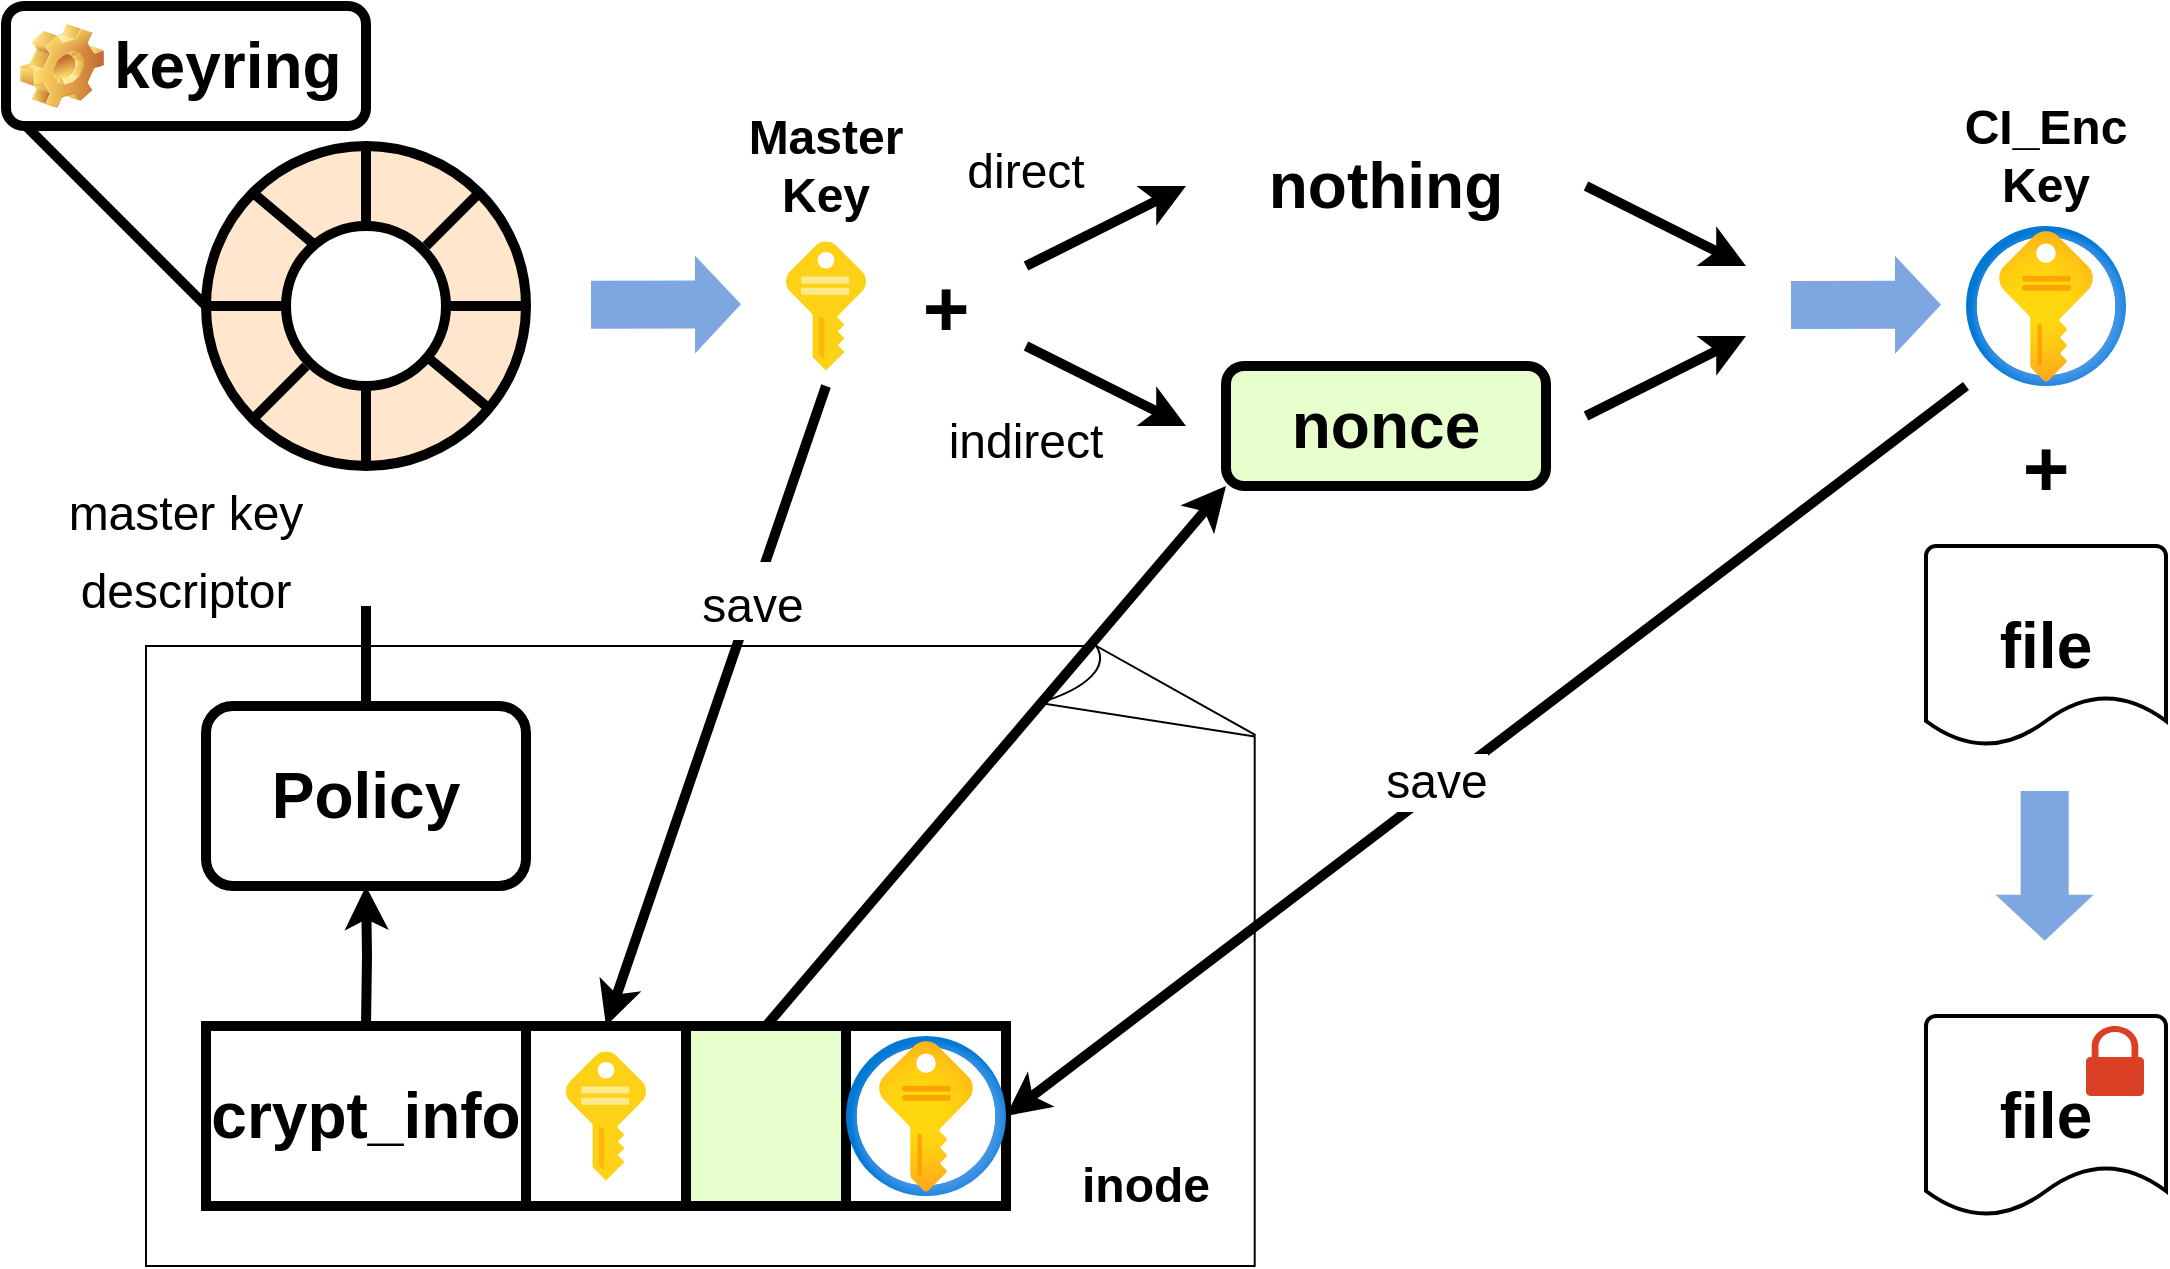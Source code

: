 <mxfile version="17.4.6" type="github">
  <diagram id="0nlcSlgoY7Tgn-A3_Evd" name="Page-1">
    <mxGraphModel dx="1384" dy="772" grid="1" gridSize="10" guides="1" tooltips="1" connect="1" arrows="1" fold="1" page="1" pageScale="1" pageWidth="827" pageHeight="1169" math="0" shadow="0">
      <root>
        <mxCell id="0" />
        <mxCell id="1" parent="0" />
        <mxCell id="5ykrlOguuD8pohVd0Vsc-59" value="" style="whiteSpace=wrap;html=1;shape=mxgraph.basic.document;fillColor=none;" vertex="1" parent="1">
          <mxGeometry x="120" y="690" width="560" height="310" as="geometry" />
        </mxCell>
        <mxCell id="5ykrlOguuD8pohVd0Vsc-9" value="&lt;b&gt;&lt;font style=&quot;font-size: 24px&quot;&gt;Master Key&lt;/font&gt;&lt;/b&gt;" style="text;html=1;strokeColor=none;fillColor=none;align=center;verticalAlign=middle;whiteSpace=wrap;rounded=0;" vertex="1" parent="1">
          <mxGeometry x="420" y="430" width="80" height="40" as="geometry" />
        </mxCell>
        <mxCell id="5ykrlOguuD8pohVd0Vsc-10" value="&lt;b&gt;&lt;font style=&quot;font-size: 24px&quot;&gt;inode&lt;/font&gt;&lt;/b&gt;" style="text;html=1;strokeColor=none;fillColor=none;align=center;verticalAlign=middle;whiteSpace=wrap;rounded=0;" vertex="1" parent="1">
          <mxGeometry x="580" y="940" width="80" height="40" as="geometry" />
        </mxCell>
        <mxCell id="5ykrlOguuD8pohVd0Vsc-11" value="&lt;b&gt;&lt;font style=&quot;font-size: 24px&quot;&gt;CI_Enc Key&lt;/font&gt;&lt;/b&gt;" style="text;html=1;strokeColor=none;fillColor=none;align=center;verticalAlign=middle;whiteSpace=wrap;rounded=0;" vertex="1" parent="1">
          <mxGeometry x="1030" y="425" width="80" height="40" as="geometry" />
        </mxCell>
        <mxCell id="5ykrlOguuD8pohVd0Vsc-36" value="" style="shape=image;html=1;verticalAlign=top;verticalLabelPosition=bottom;labelBackgroundColor=#ffffff;imageAspect=0;aspect=fixed;image=https://cdn1.iconfinder.com/data/icons/bootstrap-vol-3/16/hand-index-128.png;fontSize=32;fillColor=none;" vertex="1" parent="1">
          <mxGeometry x="200" y="610" width="60" height="60" as="geometry" />
        </mxCell>
        <mxCell id="5ykrlOguuD8pohVd0Vsc-38" style="edgeStyle=orthogonalEdgeStyle;rounded=0;orthogonalLoop=1;jettySize=auto;html=1;exitX=0.5;exitY=0;exitDx=0;exitDy=0;entryX=0.5;entryY=1;entryDx=0;entryDy=0;fontSize=32;endArrow=none;endFill=0;strokeWidth=5;startArrow=none;" edge="1" parent="1" source="5ykrlOguuD8pohVd0Vsc-37" target="5ykrlOguuD8pohVd0Vsc-36">
          <mxGeometry relative="1" as="geometry">
            <mxPoint x="230" y="690" as="sourcePoint" />
          </mxGeometry>
        </mxCell>
        <mxCell id="5ykrlOguuD8pohVd0Vsc-37" value="&lt;b&gt;Policy&lt;/b&gt;" style="rounded=1;whiteSpace=wrap;html=1;fontSize=32;fillColor=none;strokeWidth=5;" vertex="1" parent="1">
          <mxGeometry x="150" y="720" width="160" height="90" as="geometry" />
        </mxCell>
        <mxCell id="5ykrlOguuD8pohVd0Vsc-40" value="" style="ellipse;whiteSpace=wrap;html=1;aspect=fixed;fontSize=32;fillColor=#ffe6cc;strokeWidth=5;strokeColor=#000000;" vertex="1" parent="1">
          <mxGeometry x="150" y="440" width="160" height="160" as="geometry" />
        </mxCell>
        <mxCell id="5ykrlOguuD8pohVd0Vsc-41" value="" style="ellipse;whiteSpace=wrap;html=1;aspect=fixed;fontSize=32;strokeWidth=5;" vertex="1" parent="1">
          <mxGeometry x="190" y="480" width="80" height="80" as="geometry" />
        </mxCell>
        <mxCell id="5ykrlOguuD8pohVd0Vsc-42" value="" style="endArrow=none;html=1;rounded=0;fontSize=32;exitX=0;exitY=0.5;exitDx=0;exitDy=0;entryX=0;entryY=0.5;entryDx=0;entryDy=0;strokeWidth=5;" edge="1" parent="1" source="5ykrlOguuD8pohVd0Vsc-40" target="5ykrlOguuD8pohVd0Vsc-41">
          <mxGeometry width="50" height="50" relative="1" as="geometry">
            <mxPoint x="490" y="560" as="sourcePoint" />
            <mxPoint x="540" y="510" as="targetPoint" />
          </mxGeometry>
        </mxCell>
        <mxCell id="5ykrlOguuD8pohVd0Vsc-43" value="" style="endArrow=none;html=1;rounded=0;fontSize=32;exitX=1;exitY=0.5;exitDx=0;exitDy=0;strokeWidth=5;" edge="1" parent="1" source="5ykrlOguuD8pohVd0Vsc-41">
          <mxGeometry width="50" height="50" relative="1" as="geometry">
            <mxPoint x="370" y="560" as="sourcePoint" />
            <mxPoint x="310" y="520" as="targetPoint" />
          </mxGeometry>
        </mxCell>
        <mxCell id="5ykrlOguuD8pohVd0Vsc-44" value="" style="endArrow=none;html=1;rounded=0;fontSize=32;exitX=0.5;exitY=1;exitDx=0;exitDy=0;strokeWidth=5;" edge="1" parent="1" source="5ykrlOguuD8pohVd0Vsc-40">
          <mxGeometry width="50" height="50" relative="1" as="geometry">
            <mxPoint x="180" y="610" as="sourcePoint" />
            <mxPoint x="230" y="560" as="targetPoint" />
          </mxGeometry>
        </mxCell>
        <mxCell id="5ykrlOguuD8pohVd0Vsc-45" value="" style="endArrow=none;html=1;rounded=0;fontSize=32;exitX=0.5;exitY=0;exitDx=0;exitDy=0;strokeWidth=5;" edge="1" parent="1" source="5ykrlOguuD8pohVd0Vsc-41">
          <mxGeometry width="50" height="50" relative="1" as="geometry">
            <mxPoint x="180" y="490" as="sourcePoint" />
            <mxPoint x="230" y="440" as="targetPoint" />
          </mxGeometry>
        </mxCell>
        <mxCell id="5ykrlOguuD8pohVd0Vsc-46" value="" style="endArrow=none;html=1;rounded=0;fontSize=32;strokeWidth=5;" edge="1" parent="1">
          <mxGeometry width="50" height="50" relative="1" as="geometry">
            <mxPoint x="260" y="490" as="sourcePoint" />
            <mxPoint x="285" y="465" as="targetPoint" />
          </mxGeometry>
        </mxCell>
        <mxCell id="5ykrlOguuD8pohVd0Vsc-47" value="" style="endArrow=none;html=1;rounded=0;fontSize=32;strokeWidth=5;" edge="1" parent="1" target="5ykrlOguuD8pohVd0Vsc-40">
          <mxGeometry width="50" height="50" relative="1" as="geometry">
            <mxPoint x="260" y="545" as="sourcePoint" />
            <mxPoint x="285" y="520" as="targetPoint" />
          </mxGeometry>
        </mxCell>
        <mxCell id="5ykrlOguuD8pohVd0Vsc-48" value="" style="endArrow=none;html=1;rounded=0;fontSize=32;exitX=0;exitY=0;exitDx=0;exitDy=0;strokeWidth=5;" edge="1" parent="1" source="5ykrlOguuD8pohVd0Vsc-40">
          <mxGeometry width="50" height="50" relative="1" as="geometry">
            <mxPoint x="180" y="515" as="sourcePoint" />
            <mxPoint x="205" y="490" as="targetPoint" />
          </mxGeometry>
        </mxCell>
        <mxCell id="5ykrlOguuD8pohVd0Vsc-50" value="" style="endArrow=none;html=1;rounded=0;fontSize=32;strokeWidth=5;" edge="1" parent="1">
          <mxGeometry width="50" height="50" relative="1" as="geometry">
            <mxPoint x="175" y="575" as="sourcePoint" />
            <mxPoint x="200" y="550" as="targetPoint" />
          </mxGeometry>
        </mxCell>
        <mxCell id="5ykrlOguuD8pohVd0Vsc-52" value="" style="edgeStyle=orthogonalEdgeStyle;rounded=0;orthogonalLoop=1;jettySize=auto;html=1;exitX=0.5;exitY=0;exitDx=0;exitDy=0;entryX=0.5;entryY=1;entryDx=0;entryDy=0;fontSize=32;endArrow=none;endFill=0;strokeWidth=5;" edge="1" parent="1" source="5ykrlOguuD8pohVd0Vsc-37">
          <mxGeometry relative="1" as="geometry">
            <mxPoint x="230" y="720" as="sourcePoint" />
            <mxPoint x="230" y="720" as="targetPoint" />
          </mxGeometry>
        </mxCell>
        <mxCell id="5ykrlOguuD8pohVd0Vsc-55" value="" style="shape=flexArrow;endArrow=classic;html=1;rounded=0;fontSize=32;strokeWidth=5;width=20;fillColor=#7EA6E0;strokeColor=none;" edge="1" parent="1">
          <mxGeometry width="50" height="50" relative="1" as="geometry">
            <mxPoint x="340" y="519.34" as="sourcePoint" />
            <mxPoint x="420" y="519.17" as="targetPoint" />
          </mxGeometry>
        </mxCell>
        <mxCell id="5ykrlOguuD8pohVd0Vsc-57" style="edgeStyle=orthogonalEdgeStyle;rounded=0;orthogonalLoop=1;jettySize=auto;html=1;exitX=0.5;exitY=0;exitDx=0;exitDy=0;entryX=0.5;entryY=1;entryDx=0;entryDy=0;fontSize=32;endArrow=classic;endFill=1;strokeWidth=5;fillColor=#7EA6E0;" edge="1" parent="1" target="5ykrlOguuD8pohVd0Vsc-37">
          <mxGeometry relative="1" as="geometry">
            <mxPoint x="230" y="880" as="sourcePoint" />
          </mxGeometry>
        </mxCell>
        <mxCell id="5ykrlOguuD8pohVd0Vsc-58" value="&lt;font style=&quot;font-size: 24px&quot;&gt;master key&lt;br&gt;descriptor&lt;/font&gt;" style="text;html=1;strokeColor=none;fillColor=none;align=center;verticalAlign=middle;whiteSpace=wrap;rounded=0;fontSize=32;" vertex="1" parent="1">
          <mxGeometry x="60" y="600" width="160" height="80" as="geometry" />
        </mxCell>
        <mxCell id="5ykrlOguuD8pohVd0Vsc-61" value="" style="sketch=0;aspect=fixed;html=1;points=[];align=center;image;fontSize=12;image=img/lib/mscae/Key.svg;fillColor=none;" vertex="1" parent="1">
          <mxGeometry x="440" y="487.74" width="40" height="64.52" as="geometry" />
        </mxCell>
        <mxCell id="5ykrlOguuD8pohVd0Vsc-64" value="&lt;b&gt;&lt;font style=&quot;font-size: 40px&quot;&gt;+&lt;/font&gt;&lt;/b&gt;" style="text;html=1;strokeColor=none;fillColor=none;align=center;verticalAlign=middle;whiteSpace=wrap;rounded=0;fontSize=32;" vertex="1" parent="1">
          <mxGeometry x="500" y="505" width="40" height="30" as="geometry" />
        </mxCell>
        <mxCell id="5ykrlOguuD8pohVd0Vsc-65" value="" style="endArrow=classic;html=1;rounded=0;fontSize=40;strokeWidth=5;fillColor=#7EA6E0;" edge="1" parent="1">
          <mxGeometry width="50" height="50" relative="1" as="geometry">
            <mxPoint x="560" y="500" as="sourcePoint" />
            <mxPoint x="640" y="460" as="targetPoint" />
          </mxGeometry>
        </mxCell>
        <mxCell id="5ykrlOguuD8pohVd0Vsc-66" value="" style="endArrow=classic;html=1;rounded=0;fontSize=40;strokeWidth=5;fillColor=#7EA6E0;" edge="1" parent="1">
          <mxGeometry width="50" height="50" relative="1" as="geometry">
            <mxPoint x="560" y="540" as="sourcePoint" />
            <mxPoint x="640" y="580" as="targetPoint" />
          </mxGeometry>
        </mxCell>
        <mxCell id="5ykrlOguuD8pohVd0Vsc-69" value="&lt;b&gt;nonce&lt;/b&gt;" style="rounded=1;whiteSpace=wrap;html=1;fontSize=32;strokeColor=#000000;strokeWidth=5;fillColor=#E6FFCC;" vertex="1" parent="1">
          <mxGeometry x="660" y="550" width="160" height="60" as="geometry" />
        </mxCell>
        <mxCell id="5ykrlOguuD8pohVd0Vsc-70" value="&lt;font style=&quot;font-size: 24px&quot;&gt;direct&lt;/font&gt;" style="text;html=1;strokeColor=none;fillColor=none;align=center;verticalAlign=middle;whiteSpace=wrap;rounded=0;fontSize=32;" vertex="1" parent="1">
          <mxGeometry x="530" y="435" width="60" height="30" as="geometry" />
        </mxCell>
        <mxCell id="5ykrlOguuD8pohVd0Vsc-71" value="&lt;font style=&quot;font-size: 24px&quot;&gt;indirect&lt;/font&gt;" style="text;html=1;strokeColor=none;fillColor=none;align=center;verticalAlign=middle;whiteSpace=wrap;rounded=0;fontSize=32;" vertex="1" parent="1">
          <mxGeometry x="530" y="570" width="60" height="30" as="geometry" />
        </mxCell>
        <mxCell id="5ykrlOguuD8pohVd0Vsc-72" value="&lt;b&gt;nothing&lt;/b&gt;" style="rounded=1;whiteSpace=wrap;html=1;fontSize=32;strokeColor=none;strokeWidth=5;fillColor=none;" vertex="1" parent="1">
          <mxGeometry x="660" y="430" width="160" height="60" as="geometry" />
        </mxCell>
        <mxCell id="5ykrlOguuD8pohVd0Vsc-73" value="" style="endArrow=classic;html=1;rounded=0;fontSize=40;strokeWidth=5;fillColor=#7EA6E0;" edge="1" parent="1">
          <mxGeometry width="50" height="50" relative="1" as="geometry">
            <mxPoint x="840" y="460" as="sourcePoint" />
            <mxPoint x="920" y="500" as="targetPoint" />
          </mxGeometry>
        </mxCell>
        <mxCell id="5ykrlOguuD8pohVd0Vsc-74" value="" style="endArrow=classic;html=1;rounded=0;fontSize=40;strokeWidth=5;fillColor=#7EA6E0;" edge="1" parent="1">
          <mxGeometry width="50" height="50" relative="1" as="geometry">
            <mxPoint x="840" y="575" as="sourcePoint" />
            <mxPoint x="920" y="535" as="targetPoint" />
          </mxGeometry>
        </mxCell>
        <mxCell id="5ykrlOguuD8pohVd0Vsc-75" value="" style="aspect=fixed;html=1;points=[];align=center;image;fontSize=12;image=img/lib/azure2/security/Key_Vaults.svg;fillColor=none;" vertex="1" parent="1">
          <mxGeometry x="1030" y="480" width="80" height="80" as="geometry" />
        </mxCell>
        <mxCell id="5ykrlOguuD8pohVd0Vsc-78" value="keyring" style="label;whiteSpace=wrap;html=1;image=img/clipart/Gear_128x128.png;fontSize=32;strokeColor=#000000;strokeWidth=5;fillColor=none;" vertex="1" parent="1">
          <mxGeometry x="50" y="370" width="180" height="60" as="geometry" />
        </mxCell>
        <mxCell id="5ykrlOguuD8pohVd0Vsc-80" value="" style="endArrow=none;html=1;rounded=0;fontSize=32;strokeWidth=5;fillColor=#7EA6E0;" edge="1" parent="1">
          <mxGeometry width="50" height="50" relative="1" as="geometry">
            <mxPoint x="150" y="520" as="sourcePoint" />
            <mxPoint x="60" y="430" as="targetPoint" />
          </mxGeometry>
        </mxCell>
        <mxCell id="5ykrlOguuD8pohVd0Vsc-81" value="" style="shape=flexArrow;endArrow=classic;html=1;rounded=0;fontSize=32;strokeWidth=5;width=20;fillColor=#7EA6E0;strokeColor=none;" edge="1" parent="1">
          <mxGeometry width="50" height="50" relative="1" as="geometry">
            <mxPoint x="940" y="519.5" as="sourcePoint" />
            <mxPoint x="1020" y="519.33" as="targetPoint" />
          </mxGeometry>
        </mxCell>
        <mxCell id="5ykrlOguuD8pohVd0Vsc-83" value="" style="shape=flexArrow;endArrow=classic;html=1;rounded=0;fontSize=32;strokeWidth=5;width=20;fillColor=#7EA6E0;strokeColor=none;" edge="1" parent="1">
          <mxGeometry width="50" height="50" relative="1" as="geometry">
            <mxPoint x="1069.33" y="760" as="sourcePoint" />
            <mxPoint x="1069.33" y="839.83" as="targetPoint" />
          </mxGeometry>
        </mxCell>
        <mxCell id="5ykrlOguuD8pohVd0Vsc-84" value="&lt;font style=&quot;font-size: 32px&quot;&gt;&lt;b&gt;file&lt;/b&gt;&lt;/font&gt;" style="strokeWidth=2;html=1;shape=mxgraph.flowchart.document2;whiteSpace=wrap;size=0.25;fontSize=24;fillColor=none;" vertex="1" parent="1">
          <mxGeometry x="1010" y="640" width="120" height="100" as="geometry" />
        </mxCell>
        <mxCell id="5ykrlOguuD8pohVd0Vsc-85" value="&lt;b&gt;&lt;font style=&quot;font-size: 40px&quot;&gt;+&lt;/font&gt;&lt;/b&gt;" style="text;html=1;strokeColor=none;fillColor=none;align=center;verticalAlign=middle;whiteSpace=wrap;rounded=0;fontSize=32;" vertex="1" parent="1">
          <mxGeometry x="1050" y="584.5" width="40" height="30" as="geometry" />
        </mxCell>
        <mxCell id="5ykrlOguuD8pohVd0Vsc-86" value="&lt;font style=&quot;font-size: 32px&quot;&gt;&lt;b&gt;file&lt;/b&gt;&lt;/font&gt;" style="strokeWidth=2;html=1;shape=mxgraph.flowchart.document2;whiteSpace=wrap;size=0.25;fontSize=24;fillColor=none;" vertex="1" parent="1">
          <mxGeometry x="1010" y="875" width="120" height="100" as="geometry" />
        </mxCell>
        <mxCell id="5ykrlOguuD8pohVd0Vsc-87" value="" style="sketch=0;pointerEvents=1;shadow=0;dashed=0;html=1;strokeColor=none;labelPosition=center;verticalLabelPosition=bottom;verticalAlign=top;outlineConnect=0;align=center;shape=mxgraph.office.security.lock_protected;fillColor=#DA4026;fontSize=32;" vertex="1" parent="1">
          <mxGeometry x="1090" y="880" width="29" height="35" as="geometry" />
        </mxCell>
        <mxCell id="5ykrlOguuD8pohVd0Vsc-92" value="&lt;font style=&quot;font-size: 32px&quot;&gt;&lt;b&gt;crypt_info&lt;/b&gt;&lt;/font&gt;" style="rounded=0;whiteSpace=wrap;html=1;fontSize=24;strokeColor=#000000;strokeWidth=5;fillColor=none;rotation=0;" vertex="1" parent="1">
          <mxGeometry x="150" y="880" width="160" height="90" as="geometry" />
        </mxCell>
        <mxCell id="5ykrlOguuD8pohVd0Vsc-95" value="" style="rounded=0;whiteSpace=wrap;html=1;fontSize=32;strokeColor=#000000;strokeWidth=5;fillColor=none;" vertex="1" parent="1">
          <mxGeometry x="310" y="880" width="80" height="90" as="geometry" />
        </mxCell>
        <mxCell id="5ykrlOguuD8pohVd0Vsc-97" value="" style="rounded=0;whiteSpace=wrap;html=1;fontSize=32;strokeColor=#000000;strokeWidth=5;fillColor=#E6FFCC;" vertex="1" parent="1">
          <mxGeometry x="390" y="880" width="80" height="90" as="geometry" />
        </mxCell>
        <mxCell id="5ykrlOguuD8pohVd0Vsc-98" value="" style="rounded=0;whiteSpace=wrap;html=1;fontSize=32;strokeColor=#000000;strokeWidth=5;fillColor=none;" vertex="1" parent="1">
          <mxGeometry x="470" y="880" width="80" height="90" as="geometry" />
        </mxCell>
        <mxCell id="5ykrlOguuD8pohVd0Vsc-99" value="" style="endArrow=classic;html=1;rounded=0;fontSize=32;strokeWidth=5;fillColor=#7EA6E0;entryX=0.5;entryY=0;entryDx=0;entryDy=0;" edge="1" parent="1" target="5ykrlOguuD8pohVd0Vsc-95">
          <mxGeometry width="50" height="50" relative="1" as="geometry">
            <mxPoint x="460" y="560" as="sourcePoint" />
            <mxPoint x="510" y="510" as="targetPoint" />
          </mxGeometry>
        </mxCell>
        <mxCell id="5ykrlOguuD8pohVd0Vsc-104" value="&lt;font style=&quot;font-size: 24px&quot;&gt;save&lt;/font&gt;" style="edgeLabel;html=1;align=center;verticalAlign=middle;resizable=0;points=[];fontSize=32;" vertex="1" connectable="0" parent="5ykrlOguuD8pohVd0Vsc-99">
          <mxGeometry x="-0.335" y="-1" relative="1" as="geometry">
            <mxPoint y="1" as="offset" />
          </mxGeometry>
        </mxCell>
        <mxCell id="5ykrlOguuD8pohVd0Vsc-100" value="" style="sketch=0;aspect=fixed;html=1;points=[];align=center;image;fontSize=12;image=img/lib/mscae/Key.svg;fillColor=none;" vertex="1" parent="1">
          <mxGeometry x="330" y="892.74" width="40" height="64.52" as="geometry" />
        </mxCell>
        <mxCell id="5ykrlOguuD8pohVd0Vsc-101" value="" style="endArrow=classic;html=1;rounded=0;fontSize=32;strokeWidth=5;fillColor=#7EA6E0;entryX=0;entryY=1;entryDx=0;entryDy=0;" edge="1" parent="1" target="5ykrlOguuD8pohVd0Vsc-69">
          <mxGeometry width="50" height="50" relative="1" as="geometry">
            <mxPoint x="430" y="880" as="sourcePoint" />
            <mxPoint x="480" y="830" as="targetPoint" />
          </mxGeometry>
        </mxCell>
        <mxCell id="5ykrlOguuD8pohVd0Vsc-102" value="" style="aspect=fixed;html=1;points=[];align=center;image;fontSize=12;image=img/lib/azure2/security/Key_Vaults.svg;fillColor=none;" vertex="1" parent="1">
          <mxGeometry x="470" y="885" width="80" height="80" as="geometry" />
        </mxCell>
        <mxCell id="5ykrlOguuD8pohVd0Vsc-103" value="" style="endArrow=classic;html=1;rounded=0;fontSize=32;strokeWidth=5;fillColor=#7EA6E0;entryX=1;entryY=0.5;entryDx=0;entryDy=0;" edge="1" parent="1" target="5ykrlOguuD8pohVd0Vsc-98">
          <mxGeometry width="50" height="50" relative="1" as="geometry">
            <mxPoint x="1030" y="560" as="sourcePoint" />
            <mxPoint x="1080" y="510" as="targetPoint" />
          </mxGeometry>
        </mxCell>
        <mxCell id="5ykrlOguuD8pohVd0Vsc-105" value="save" style="edgeLabel;html=1;align=center;verticalAlign=middle;resizable=0;points=[];fontSize=24;" vertex="1" connectable="0" parent="5ykrlOguuD8pohVd0Vsc-103">
          <mxGeometry x="0.094" y="-4" relative="1" as="geometry">
            <mxPoint y="1" as="offset" />
          </mxGeometry>
        </mxCell>
      </root>
    </mxGraphModel>
  </diagram>
</mxfile>

